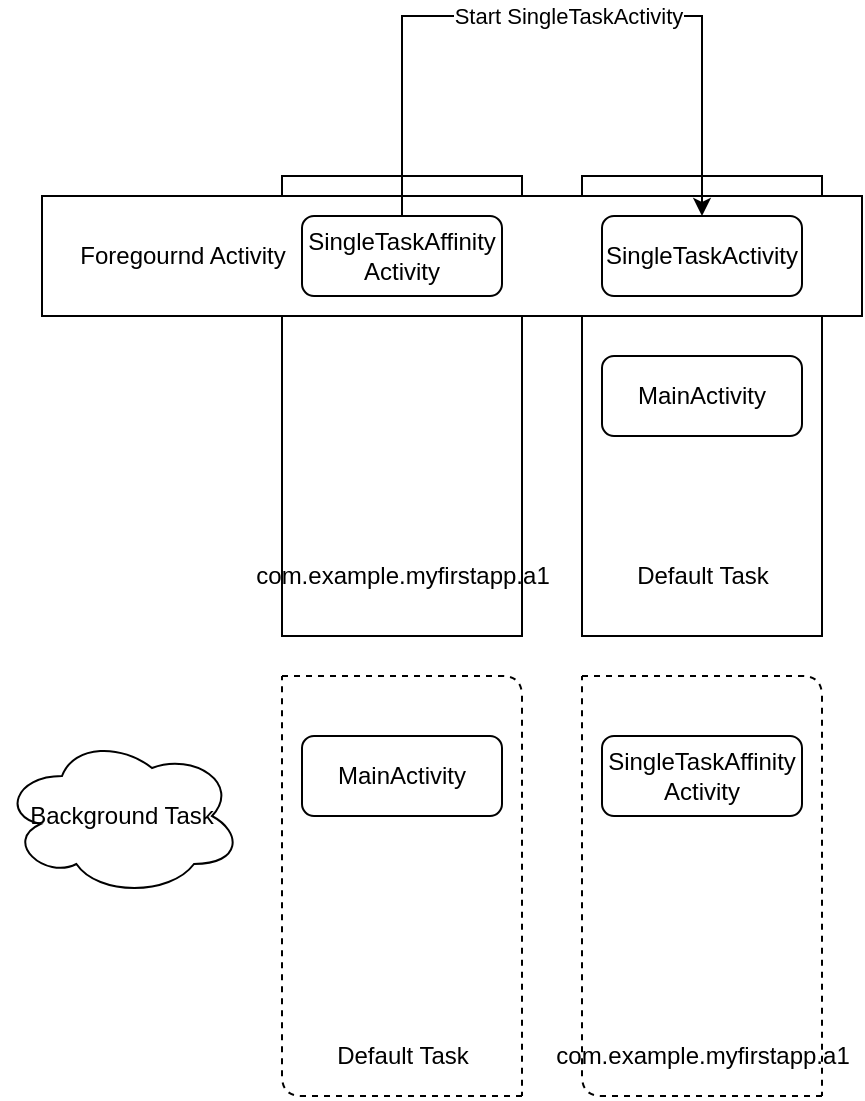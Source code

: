 <mxfile>
    <diagram id="a_5gWyuRde76PnMmGPOB" name="Page-1">
        <mxGraphModel dx="1824" dy="430" grid="1" gridSize="10" guides="1" tooltips="1" connect="1" arrows="1" fold="1" page="1" pageScale="1" pageWidth="850" pageHeight="1100" math="0" shadow="0">
            <root>
                <mxCell id="0"/>
                <mxCell id="1" parent="0"/>
                <mxCell id="2" value="" style="group" vertex="1" connectable="0" parent="1">
                    <mxGeometry x="20" y="180" width="140" height="230" as="geometry"/>
                </mxCell>
                <mxCell id="3" value="" style="whiteSpace=wrap;html=1;" vertex="1" parent="2">
                    <mxGeometry width="120" height="230" as="geometry"/>
                </mxCell>
                <mxCell id="26" value="com.example.myfirstapp.a1" style="text;html=1;align=center;verticalAlign=middle;resizable=0;points=[];autosize=1;" vertex="1" parent="2">
                    <mxGeometry x="-20" y="190" width="160" height="20" as="geometry"/>
                </mxCell>
                <mxCell id="5" value="" style="whiteSpace=wrap;html=1;" vertex="1" parent="1">
                    <mxGeometry x="170" y="180" width="120" height="230" as="geometry"/>
                </mxCell>
                <mxCell id="6" value="" style="rounded=0;whiteSpace=wrap;html=1;" vertex="1" parent="1">
                    <mxGeometry x="-100" y="190" width="410" height="60" as="geometry"/>
                </mxCell>
                <mxCell id="7" value="Start SingleTaskActivity" style="edgeStyle=orthogonalEdgeStyle;rounded=0;orthogonalLoop=1;jettySize=auto;html=1;entryX=0.5;entryY=0;entryDx=0;entryDy=0;" edge="1" parent="1" target="10">
                    <mxGeometry x="0.045" relative="1" as="geometry">
                        <Array as="points">
                            <mxPoint x="80" y="100"/>
                            <mxPoint x="230" y="100"/>
                        </Array>
                        <mxPoint x="80" y="200" as="sourcePoint"/>
                        <mxPoint as="offset"/>
                    </mxGeometry>
                </mxCell>
                <mxCell id="9" value="Foregournd Activity" style="text;html=1;align=center;verticalAlign=middle;resizable=0;points=[];autosize=1;" vertex="1" parent="1">
                    <mxGeometry x="-90" y="210" width="120" height="20" as="geometry"/>
                </mxCell>
                <mxCell id="10" value="&lt;font style=&quot;font-size: 12px&quot;&gt;SingleTaskActivity&lt;/font&gt;" style="rounded=1;whiteSpace=wrap;html=1;" vertex="1" parent="1">
                    <mxGeometry x="180" y="200" width="100" height="40" as="geometry"/>
                </mxCell>
                <mxCell id="11" value="com.example.myfirstapp.a1" style="text;html=1;align=center;verticalAlign=middle;resizable=0;points=[];autosize=1;" vertex="1" parent="1">
                    <mxGeometry x="150" y="610" width="160" height="20" as="geometry"/>
                </mxCell>
                <mxCell id="12" value="" style="group" vertex="1" connectable="0" parent="1">
                    <mxGeometry x="20" y="430" width="140" height="210" as="geometry"/>
                </mxCell>
                <mxCell id="13" value="" style="endArrow=none;dashed=1;html=1;" edge="1" parent="12">
                    <mxGeometry width="50" height="50" relative="1" as="geometry">
                        <mxPoint x="120.0" y="210" as="sourcePoint"/>
                        <mxPoint as="targetPoint"/>
                        <Array as="points">
                            <mxPoint y="210"/>
                        </Array>
                    </mxGeometry>
                </mxCell>
                <mxCell id="14" value="" style="endArrow=none;dashed=1;html=1;" edge="1" parent="12">
                    <mxGeometry width="50" height="50" relative="1" as="geometry">
                        <mxPoint as="sourcePoint"/>
                        <mxPoint x="120.0" y="210" as="targetPoint"/>
                        <Array as="points">
                            <mxPoint x="120.0"/>
                        </Array>
                    </mxGeometry>
                </mxCell>
                <mxCell id="15" value="MainActivity" style="rounded=1;whiteSpace=wrap;html=1;" vertex="1" parent="12">
                    <mxGeometry x="10" y="30" width="100" height="40" as="geometry"/>
                </mxCell>
                <mxCell id="27" value="Default Task" style="text;html=1;align=center;verticalAlign=middle;resizable=0;points=[];autosize=1;" vertex="1" parent="12">
                    <mxGeometry x="20" y="180" width="80" height="20" as="geometry"/>
                </mxCell>
                <mxCell id="18" value="Background Task" style="ellipse;shape=cloud;whiteSpace=wrap;html=1;" vertex="1" parent="1">
                    <mxGeometry x="-120" y="460" width="120" height="80" as="geometry"/>
                </mxCell>
                <mxCell id="19" value="" style="endArrow=none;dashed=1;html=1;" edge="1" parent="1">
                    <mxGeometry x="170" y="430" width="50" height="50" as="geometry">
                        <mxPoint x="290" y="640" as="sourcePoint"/>
                        <mxPoint x="170" y="430" as="targetPoint"/>
                        <Array as="points">
                            <mxPoint x="170" y="640"/>
                        </Array>
                    </mxGeometry>
                </mxCell>
                <mxCell id="20" value="" style="endArrow=none;dashed=1;html=1;" edge="1" parent="1">
                    <mxGeometry x="170" y="430" width="50" height="50" as="geometry">
                        <mxPoint x="170" y="430" as="sourcePoint"/>
                        <mxPoint x="290" y="640" as="targetPoint"/>
                        <Array as="points">
                            <mxPoint x="290" y="430"/>
                        </Array>
                    </mxGeometry>
                </mxCell>
                <mxCell id="22" value="Default Task" style="text;html=1;align=center;verticalAlign=middle;resizable=0;points=[];autosize=1;" vertex="1" parent="1">
                    <mxGeometry x="190" y="370" width="80" height="20" as="geometry"/>
                </mxCell>
                <mxCell id="16" value="&lt;font style=&quot;font-size: 12px&quot;&gt;SingleTaskAffinity&lt;br&gt;Activity&lt;/font&gt;" style="rounded=1;whiteSpace=wrap;html=1;" vertex="1" parent="1">
                    <mxGeometry x="30" y="200" width="100" height="40" as="geometry"/>
                </mxCell>
                <mxCell id="28" value="MainActivity" style="rounded=1;whiteSpace=wrap;html=1;" vertex="1" parent="1">
                    <mxGeometry x="180" y="270" width="100" height="40" as="geometry"/>
                </mxCell>
                <mxCell id="29" value="&lt;font style=&quot;font-size: 12px&quot;&gt;SingleTaskAffinity&lt;br&gt;Activity&lt;/font&gt;" style="rounded=1;whiteSpace=wrap;html=1;" vertex="1" parent="1">
                    <mxGeometry x="180" y="460" width="100" height="40" as="geometry"/>
                </mxCell>
            </root>
        </mxGraphModel>
    </diagram>
</mxfile>